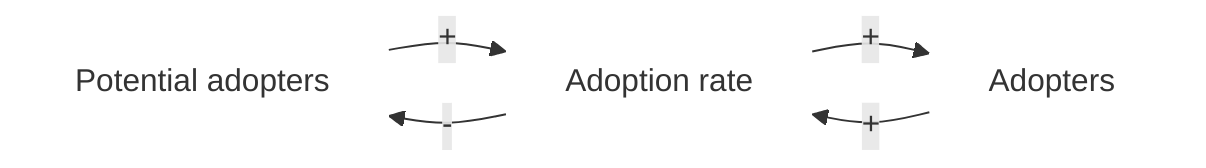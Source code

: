 %%{init: {'themeVariables': {}}}%%
%% comments 
%% This diagram details the graph

graph LR 
  %% :::tr is the class definition that styles a node
  %% the format is nameOfNode[Node label]:::stylingclass

  %% node definition section
  potentialAdopters[Potential adopters]:::tr
  adoptionRate[Adoption rate]:::tr
  adopters[Adopters]:::tr


  %% --> defines the relationship arrow directionn
  %% |+ or -| definnes the type of correlation 
  %% relationship definition section

  potentialAdopters --> |+| adoptionRate
  adoptionRate --> |-| potentialAdopters
  adoptionRate -->  |+| adopters
  adopters --> |+| adoptionRate

%% class def at the bottom adds a transparecy to the nodes
  classDef tr fill:#00000000, stroke:#00000000;